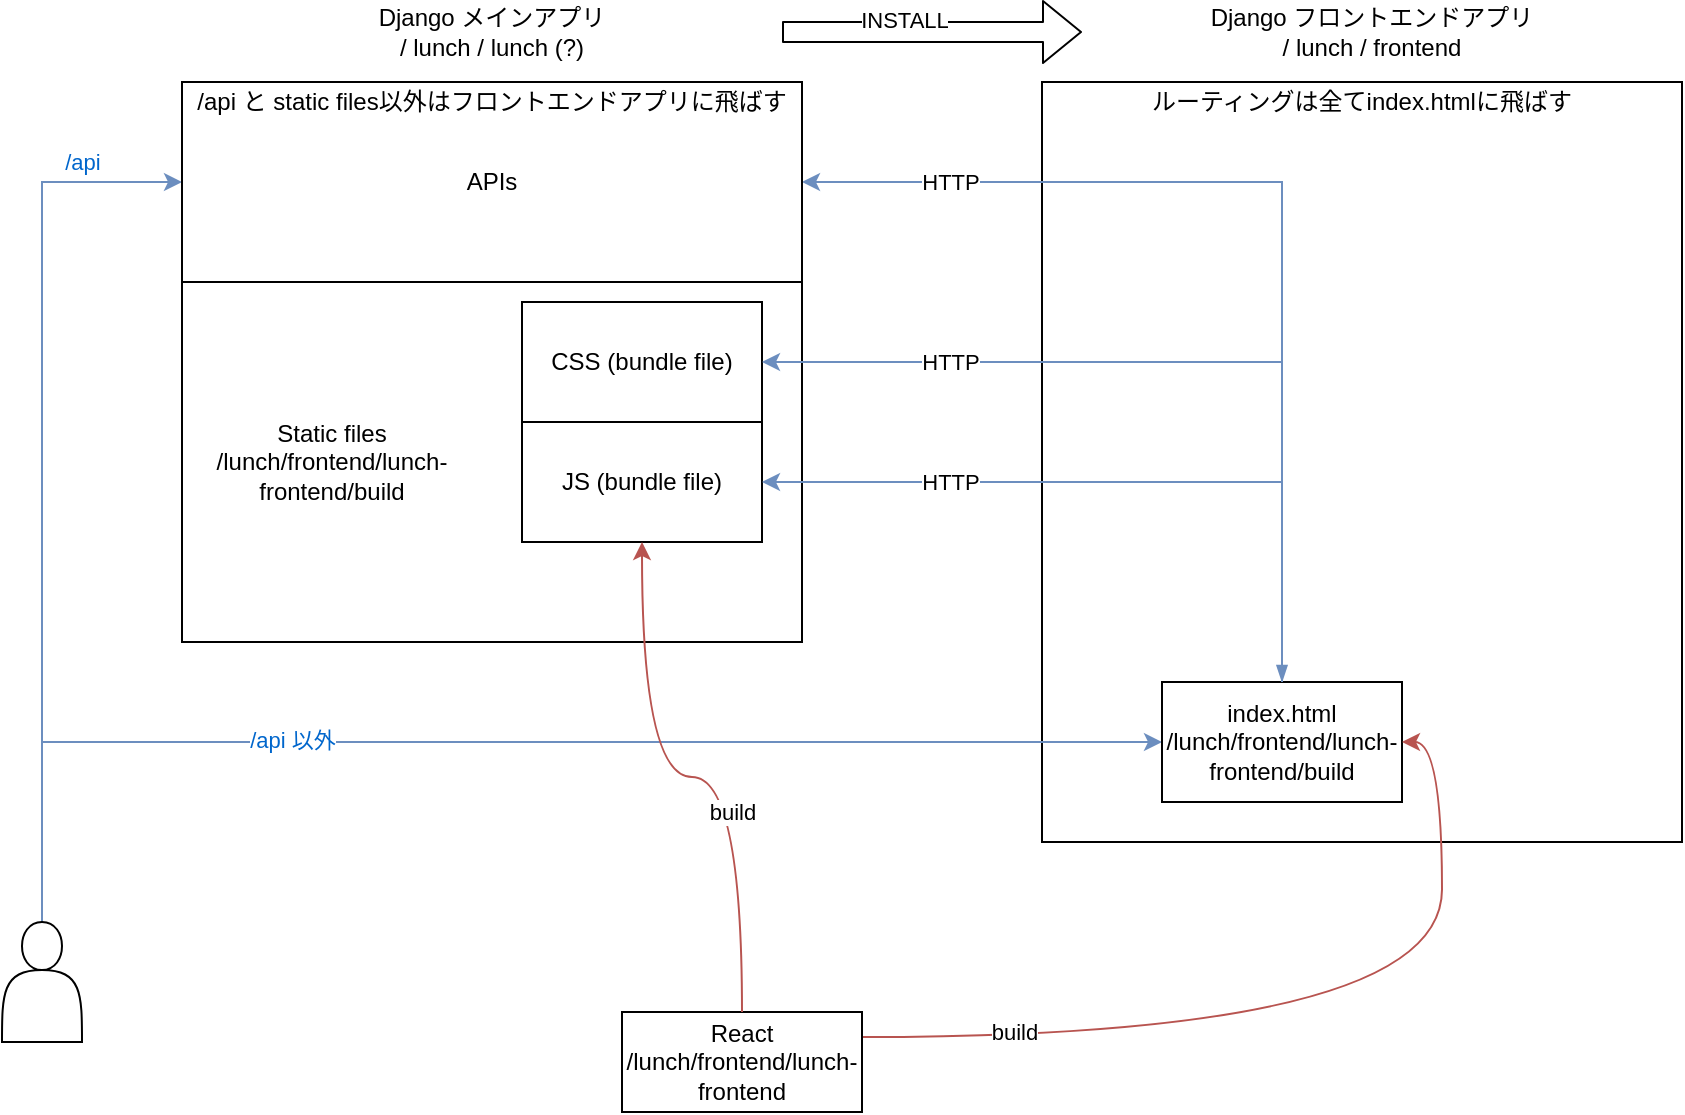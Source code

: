 <mxfile version="13.8.8" type="embed">
    <diagram id="Zb1kqi7zHxTmSlVNqEoM" name="ページ1">
        <mxGraphModel dx="1775" dy="654" grid="1" gridSize="10" guides="1" tooltips="1" connect="1" arrows="1" fold="1" page="1" pageScale="1" pageWidth="827" pageHeight="1169" math="0" shadow="0">
            <root>
                <mxCell id="0"/>
                <mxCell id="1" parent="0"/>
                <mxCell id="2" value="" style="rounded=0;whiteSpace=wrap;html=1;" vertex="1" parent="1">
                    <mxGeometry x="30" y="70" width="310" height="200" as="geometry"/>
                </mxCell>
                <mxCell id="3" value="Django メインアプリ&lt;br&gt;/ lunch / lunch (?)" style="text;html=1;strokeColor=none;fillColor=none;align=center;verticalAlign=middle;whiteSpace=wrap;rounded=0;" vertex="1" parent="1">
                    <mxGeometry x="40" y="30" width="290" height="30" as="geometry"/>
                </mxCell>
                <mxCell id="4" value="" style="rounded=0;whiteSpace=wrap;html=1;" vertex="1" parent="1">
                    <mxGeometry x="460" y="70" width="320" height="380" as="geometry"/>
                </mxCell>
                <mxCell id="5" value="Django フロントエンドアプリ&lt;br&gt;/ lunch / frontend" style="text;html=1;strokeColor=none;fillColor=none;align=center;verticalAlign=middle;whiteSpace=wrap;rounded=0;" vertex="1" parent="1">
                    <mxGeometry x="480" y="30" width="290" height="30" as="geometry"/>
                </mxCell>
                <mxCell id="6" value="" style="shape=flexArrow;endArrow=classic;html=1;exitX=1;exitY=0.5;exitDx=0;exitDy=0;entryX=0;entryY=0.5;entryDx=0;entryDy=0;" edge="1" parent="1" source="3" target="5">
                    <mxGeometry width="50" height="50" relative="1" as="geometry">
                        <mxPoint x="390" y="310" as="sourcePoint"/>
                        <mxPoint x="440" y="260" as="targetPoint"/>
                    </mxGeometry>
                </mxCell>
                <mxCell id="7" value="INSTALL" style="edgeLabel;html=1;align=center;verticalAlign=middle;resizable=0;points=[];" vertex="1" connectable="0" parent="6">
                    <mxGeometry x="-0.187" y="6" relative="1" as="geometry">
                        <mxPoint as="offset"/>
                    </mxGeometry>
                </mxCell>
                <mxCell id="11" style="edgeStyle=orthogonalEdgeStyle;rounded=0;orthogonalLoop=1;jettySize=auto;html=1;exitX=0.5;exitY=0;exitDx=0;exitDy=0;entryX=0;entryY=0.5;entryDx=0;entryDy=0;strokeColor=#6c8ebf;fillColor=#dae8fc;" edge="1" parent="1" source="9" target="31">
                    <mxGeometry relative="1" as="geometry"/>
                </mxCell>
                <mxCell id="24" value="&lt;font color=&quot;#0066cc&quot;&gt;/api&lt;/font&gt;" style="edgeLabel;html=1;align=center;verticalAlign=middle;resizable=0;points=[];" vertex="1" connectable="0" parent="11">
                    <mxGeometry x="0.432" y="-21" relative="1" as="geometry">
                        <mxPoint x="-1" y="-65" as="offset"/>
                    </mxGeometry>
                </mxCell>
                <mxCell id="19" style="edgeStyle=orthogonalEdgeStyle;rounded=0;orthogonalLoop=1;jettySize=auto;html=1;exitX=0.5;exitY=0;exitDx=0;exitDy=0;entryX=0;entryY=0.5;entryDx=0;entryDy=0;strokeColor=#6c8ebf;fillColor=#dae8fc;" edge="1" parent="1" source="9" target="16">
                    <mxGeometry relative="1" as="geometry">
                        <mxPoint x="-260" y="635" as="sourcePoint"/>
                        <Array as="points">
                            <mxPoint x="-40" y="400"/>
                        </Array>
                    </mxGeometry>
                </mxCell>
                <mxCell id="20" value="&lt;font color=&quot;#0066cc&quot;&gt;/api 以外&lt;/font&gt;" style="edgeLabel;html=1;align=center;verticalAlign=middle;resizable=0;points=[];" vertex="1" connectable="0" parent="19">
                    <mxGeometry x="-0.489" y="-49" relative="1" as="geometry">
                        <mxPoint x="49" y="-50" as="offset"/>
                    </mxGeometry>
                </mxCell>
                <mxCell id="9" value="" style="shape=actor;whiteSpace=wrap;html=1;" vertex="1" parent="1">
                    <mxGeometry x="-60" y="490" width="40" height="60" as="geometry"/>
                </mxCell>
                <mxCell id="22" style="edgeStyle=orthogonalEdgeStyle;rounded=0;orthogonalLoop=1;jettySize=auto;html=1;exitX=0.5;exitY=0;exitDx=0;exitDy=0;entryX=1;entryY=0.5;entryDx=0;entryDy=0;startArrow=blockThin;startFill=1;fillColor=#dae8fc;strokeColor=#6c8ebf;" edge="1" parent="1" source="16" target="31">
                    <mxGeometry relative="1" as="geometry">
                        <Array as="points">
                            <mxPoint x="580" y="120"/>
                        </Array>
                    </mxGeometry>
                </mxCell>
                <mxCell id="23" value="HTTP" style="edgeLabel;html=1;align=center;verticalAlign=middle;resizable=0;points=[];" vertex="1" connectable="0" parent="22">
                    <mxGeometry x="0.825" relative="1" as="geometry">
                        <mxPoint x="31" as="offset"/>
                    </mxGeometry>
                </mxCell>
                <mxCell id="16" value="index.html&lt;br&gt;/lunch/frontend/lunch-frontend/build" style="rounded=0;whiteSpace=wrap;html=1;" vertex="1" parent="1">
                    <mxGeometry x="520" y="370" width="120" height="60" as="geometry"/>
                </mxCell>
                <mxCell id="26" style="edgeStyle=orthogonalEdgeStyle;rounded=0;orthogonalLoop=1;jettySize=auto;html=1;exitX=1;exitY=0.25;exitDx=0;exitDy=0;entryX=1;entryY=0.5;entryDx=0;entryDy=0;startArrow=none;startFill=0;curved=1;fillColor=#f8cecc;strokeColor=#b85450;" edge="1" parent="1" source="25" target="16">
                    <mxGeometry relative="1" as="geometry"/>
                </mxCell>
                <mxCell id="32" value="build" style="edgeLabel;html=1;align=center;verticalAlign=middle;resizable=0;points=[];" vertex="1" connectable="0" parent="26">
                    <mxGeometry x="-0.667" y="4" relative="1" as="geometry">
                        <mxPoint y="1" as="offset"/>
                    </mxGeometry>
                </mxCell>
                <mxCell id="25" value="React&lt;br&gt;/lunch/frontend/lunch- frontend" style="rounded=0;whiteSpace=wrap;html=1;" vertex="1" parent="1">
                    <mxGeometry x="250" y="535" width="120" height="50" as="geometry"/>
                </mxCell>
                <mxCell id="30" value="" style="rounded=0;whiteSpace=wrap;html=1;" vertex="1" parent="1">
                    <mxGeometry x="30" y="170" width="310" height="180" as="geometry"/>
                </mxCell>
                <mxCell id="31" value="APIs" style="rounded=0;whiteSpace=wrap;html=1;" vertex="1" parent="1">
                    <mxGeometry x="30" y="70" width="310" height="100" as="geometry"/>
                </mxCell>
                <mxCell id="17" value="CSS (bundle file)" style="rounded=0;whiteSpace=wrap;html=1;" vertex="1" parent="1">
                    <mxGeometry x="200" y="180" width="120" height="60" as="geometry"/>
                </mxCell>
                <mxCell id="18" value="JS (bundle file)" style="rounded=0;whiteSpace=wrap;html=1;" vertex="1" parent="1">
                    <mxGeometry x="200" y="240" width="120" height="60" as="geometry"/>
                </mxCell>
                <mxCell id="27" style="edgeStyle=orthogonalEdgeStyle;curved=1;rounded=0;orthogonalLoop=1;jettySize=auto;html=1;exitX=0.5;exitY=0;exitDx=0;exitDy=0;entryX=0.5;entryY=1;entryDx=0;entryDy=0;startArrow=none;startFill=0;fillColor=#f8cecc;strokeColor=#b85450;" edge="1" parent="1" source="25" target="18">
                    <mxGeometry relative="1" as="geometry"/>
                </mxCell>
                <mxCell id="37" value="build" style="edgeLabel;html=1;align=center;verticalAlign=middle;resizable=0;points=[];" vertex="1" connectable="0" parent="27">
                    <mxGeometry x="-0.142" relative="1" as="geometry">
                        <mxPoint y="17.5" as="offset"/>
                    </mxGeometry>
                </mxCell>
                <mxCell id="33" style="edgeStyle=orthogonalEdgeStyle;rounded=0;orthogonalLoop=1;jettySize=auto;html=1;exitX=0.5;exitY=0;exitDx=0;exitDy=0;entryX=1;entryY=0.5;entryDx=0;entryDy=0;startArrow=none;startFill=0;fillColor=#dae8fc;strokeColor=#6c8ebf;" edge="1" parent="1" source="16" target="17">
                    <mxGeometry relative="1" as="geometry"/>
                </mxCell>
                <mxCell id="35" value="HTTP" style="edgeLabel;html=1;align=center;verticalAlign=middle;resizable=0;points=[];" vertex="1" connectable="0" parent="33">
                    <mxGeometry x="0.195" y="3" relative="1" as="geometry">
                        <mxPoint x="-75" y="-3" as="offset"/>
                    </mxGeometry>
                </mxCell>
                <mxCell id="34" style="edgeStyle=orthogonalEdgeStyle;rounded=0;orthogonalLoop=1;jettySize=auto;html=1;exitX=0.5;exitY=0;exitDx=0;exitDy=0;entryX=1;entryY=0.5;entryDx=0;entryDy=0;startArrow=none;startFill=0;fillColor=#dae8fc;strokeColor=#6c8ebf;" edge="1" parent="1" source="16" target="18">
                    <mxGeometry relative="1" as="geometry"/>
                </mxCell>
                <mxCell id="36" value="HTTP" style="edgeLabel;html=1;align=center;verticalAlign=middle;resizable=0;points=[];" vertex="1" connectable="0" parent="34">
                    <mxGeometry x="-0.087" y="-1" relative="1" as="geometry">
                        <mxPoint x="-102" y="1" as="offset"/>
                    </mxGeometry>
                </mxCell>
                <mxCell id="39" value="Static files&lt;br&gt;/lunch/frontend/lunch-frontend/build" style="text;html=1;strokeColor=none;fillColor=none;align=center;verticalAlign=middle;whiteSpace=wrap;rounded=0;" vertex="1" parent="1">
                    <mxGeometry x="40" y="220" width="130" height="80" as="geometry"/>
                </mxCell>
                <mxCell id="40" value="ルーティングは全てindex.htmlに飛ばす" style="text;html=1;strokeColor=none;fillColor=none;align=center;verticalAlign=middle;whiteSpace=wrap;rounded=0;" vertex="1" parent="1">
                    <mxGeometry x="470" y="70" width="300" height="20" as="geometry"/>
                </mxCell>
                <mxCell id="41" value="/api と static files以外はフロントエンドアプリに飛ばす" style="text;html=1;strokeColor=none;fillColor=none;align=center;verticalAlign=middle;whiteSpace=wrap;rounded=0;" vertex="1" parent="1">
                    <mxGeometry x="30" y="70" width="310" height="20" as="geometry"/>
                </mxCell>
            </root>
        </mxGraphModel>
    </diagram>
</mxfile>